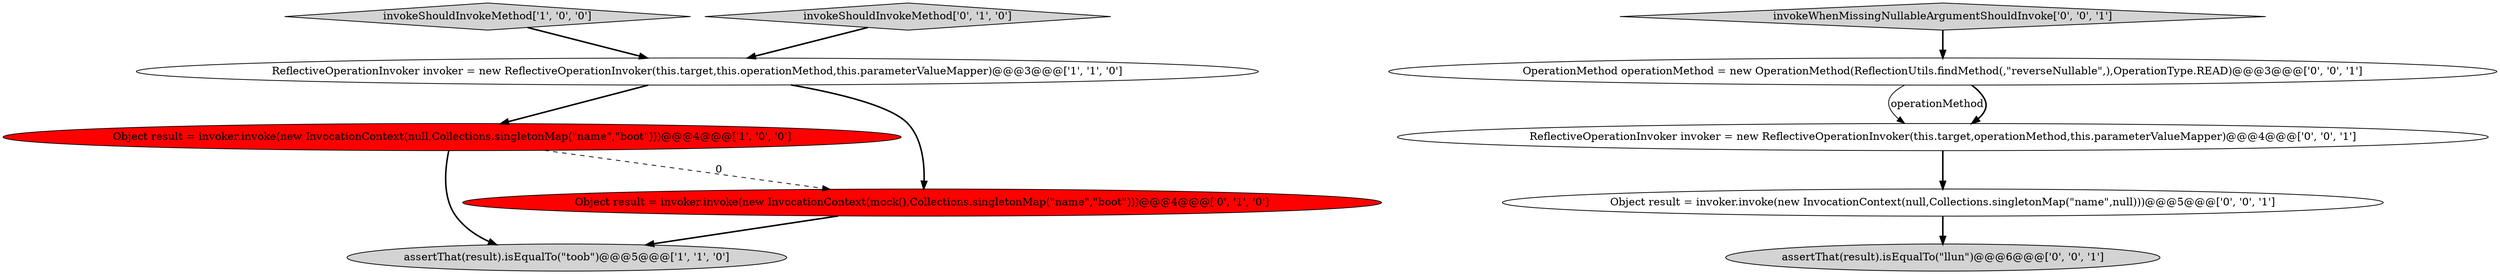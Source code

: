 digraph {
3 [style = filled, label = "invokeShouldInvokeMethod['1', '0', '0']", fillcolor = lightgray, shape = diamond image = "AAA0AAABBB1BBB"];
6 [style = filled, label = "OperationMethod operationMethod = new OperationMethod(ReflectionUtils.findMethod(,\"reverseNullable\",),OperationType.READ)@@@3@@@['0', '0', '1']", fillcolor = white, shape = ellipse image = "AAA0AAABBB3BBB"];
8 [style = filled, label = "invokeWhenMissingNullableArgumentShouldInvoke['0', '0', '1']", fillcolor = lightgray, shape = diamond image = "AAA0AAABBB3BBB"];
9 [style = filled, label = "ReflectiveOperationInvoker invoker = new ReflectiveOperationInvoker(this.target,operationMethod,this.parameterValueMapper)@@@4@@@['0', '0', '1']", fillcolor = white, shape = ellipse image = "AAA0AAABBB3BBB"];
7 [style = filled, label = "assertThat(result).isEqualTo(\"llun\")@@@6@@@['0', '0', '1']", fillcolor = lightgray, shape = ellipse image = "AAA0AAABBB3BBB"];
4 [style = filled, label = "invokeShouldInvokeMethod['0', '1', '0']", fillcolor = lightgray, shape = diamond image = "AAA0AAABBB2BBB"];
2 [style = filled, label = "assertThat(result).isEqualTo(\"toob\")@@@5@@@['1', '1', '0']", fillcolor = lightgray, shape = ellipse image = "AAA0AAABBB1BBB"];
1 [style = filled, label = "Object result = invoker.invoke(new InvocationContext(null,Collections.singletonMap(\"name\",\"boot\")))@@@4@@@['1', '0', '0']", fillcolor = red, shape = ellipse image = "AAA1AAABBB1BBB"];
5 [style = filled, label = "Object result = invoker.invoke(new InvocationContext(mock(),Collections.singletonMap(\"name\",\"boot\")))@@@4@@@['0', '1', '0']", fillcolor = red, shape = ellipse image = "AAA1AAABBB2BBB"];
10 [style = filled, label = "Object result = invoker.invoke(new InvocationContext(null,Collections.singletonMap(\"name\",null)))@@@5@@@['0', '0', '1']", fillcolor = white, shape = ellipse image = "AAA0AAABBB3BBB"];
0 [style = filled, label = "ReflectiveOperationInvoker invoker = new ReflectiveOperationInvoker(this.target,this.operationMethod,this.parameterValueMapper)@@@3@@@['1', '1', '0']", fillcolor = white, shape = ellipse image = "AAA0AAABBB1BBB"];
5->2 [style = bold, label=""];
1->2 [style = bold, label=""];
8->6 [style = bold, label=""];
6->9 [style = solid, label="operationMethod"];
1->5 [style = dashed, label="0"];
6->9 [style = bold, label=""];
9->10 [style = bold, label=""];
10->7 [style = bold, label=""];
0->1 [style = bold, label=""];
3->0 [style = bold, label=""];
4->0 [style = bold, label=""];
0->5 [style = bold, label=""];
}

